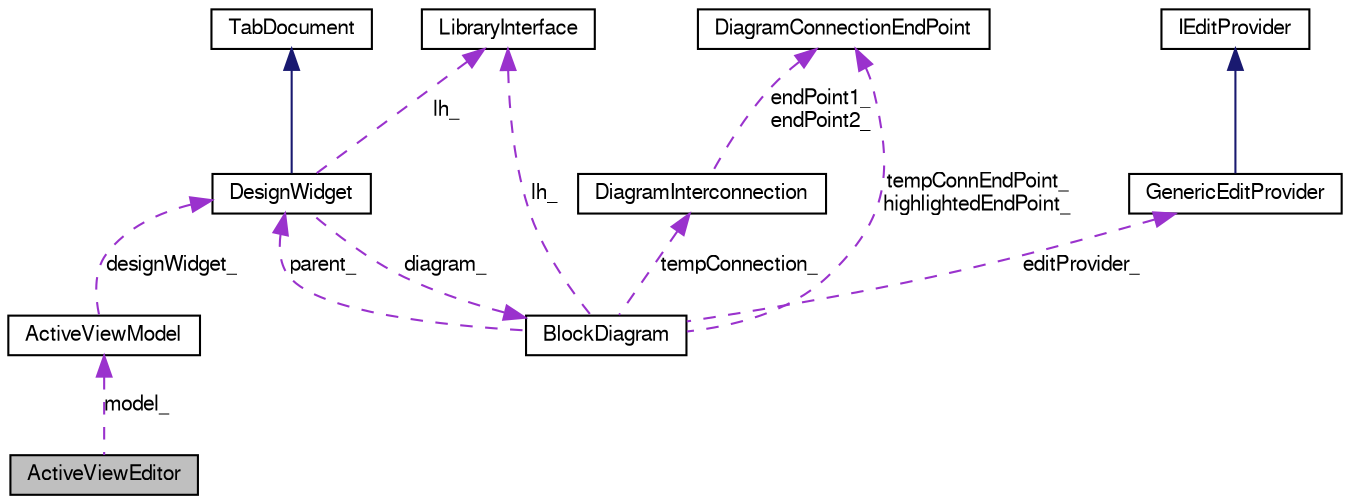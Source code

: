 digraph G
{
  bgcolor="transparent";
  edge [fontname="FreeSans",fontsize=10,labelfontname="FreeSans",labelfontsize=10];
  node [fontname="FreeSans",fontsize=10,shape=record];
  Node1 [label="ActiveViewEditor",height=0.2,width=0.4,color="black", fillcolor="grey75", style="filled" fontcolor="black"];
  Node2 -> Node1 [dir=back,color="darkorchid3",fontsize=10,style="dashed",label="model_",fontname="FreeSans"];
  Node2 [label="ActiveViewModel",height=0.2,width=0.4,color="black",URL="$class_active_view_model.html",tooltip="Model that contains the items to set the active views for component instances."];
  Node3 -> Node2 [dir=back,color="darkorchid3",fontsize=10,style="dashed",label="designWidget_",fontname="FreeSans"];
  Node3 [label="DesignWidget",height=0.2,width=0.4,color="black",URL="$class_design_widget.html",tooltip="DesignWidget is used to edit and view one design."];
  Node4 -> Node3 [dir=back,color="midnightblue",fontsize=10,style="solid",fontname="FreeSans"];
  Node4 [label="TabDocument",height=0.2,width=0.4,color="black",URL="$class_tab_document.html",tooltip="TabDocument class."];
  Node5 -> Node3 [dir=back,color="darkorchid3",fontsize=10,style="dashed",label="lh_",fontname="FreeSans"];
  Node5 [label="LibraryInterface",height=0.2,width=0.4,color="black",URL="$class_library_interface.html",tooltip="LibraryInterface defines an interface to operate the IP-Xact-library."];
  Node6 -> Node3 [dir=back,color="darkorchid3",fontsize=10,style="dashed",label="diagram_",fontname="FreeSans"];
  Node6 [label="BlockDiagram",height=0.2,width=0.4,color="black",URL="$class_block_diagram.html",tooltip="BlockDiagram is a graphical view to a design."];
  Node3 -> Node6 [dir=back,color="darkorchid3",fontsize=10,style="dashed",label="parent_",fontname="FreeSans"];
  Node7 -> Node6 [dir=back,color="darkorchid3",fontsize=10,style="dashed",label="tempConnection_",fontname="FreeSans"];
  Node7 [label="DiagramInterconnection",height=0.2,width=0.4,color="black",URL="$class_diagram_interconnection.html",tooltip="DiagramInterconnection represents graphically an IP-XACT interconnection."];
  Node8 -> Node7 [dir=back,color="darkorchid3",fontsize=10,style="dashed",label="endPoint1_\nendPoint2_",fontname="FreeSans"];
  Node8 [label="DiagramConnectionEndPoint",height=0.2,width=0.4,color="black",URL="$class_diagram_connection_end_point.html",tooltip="DiagramConnectionEndPoint interface."];
  Node5 -> Node6 [dir=back,color="darkorchid3",fontsize=10,style="dashed",label="lh_",fontname="FreeSans"];
  Node8 -> Node6 [dir=back,color="darkorchid3",fontsize=10,style="dashed",label="tempConnEndPoint_\nhighlightedEndPoint_",fontname="FreeSans"];
  Node9 -> Node6 [dir=back,color="darkorchid3",fontsize=10,style="dashed",label="editProvider_",fontname="FreeSans"];
  Node9 [label="GenericEditProvider",height=0.2,width=0.4,color="black",URL="$class_generic_edit_provider.html",tooltip="GenericEditProvider class."];
  Node10 -> Node9 [dir=back,color="midnightblue",fontsize=10,style="solid",fontname="FreeSans"];
  Node10 [label="IEditProvider",height=0.2,width=0.4,color="black",URL="$class_i_edit_provider.html",tooltip="IEditProvider interface."];
}
